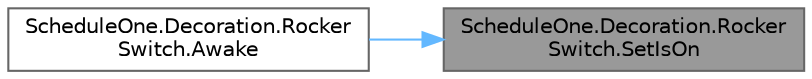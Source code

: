 digraph "ScheduleOne.Decoration.RockerSwitch.SetIsOn"
{
 // LATEX_PDF_SIZE
  bgcolor="transparent";
  edge [fontname=Helvetica,fontsize=10,labelfontname=Helvetica,labelfontsize=10];
  node [fontname=Helvetica,fontsize=10,shape=box,height=0.2,width=0.4];
  rankdir="RL";
  Node1 [id="Node000001",label="ScheduleOne.Decoration.Rocker\lSwitch.SetIsOn",height=0.2,width=0.4,color="gray40", fillcolor="grey60", style="filled", fontcolor="black",tooltip=" "];
  Node1 -> Node2 [id="edge1_Node000001_Node000002",dir="back",color="steelblue1",style="solid",tooltip=" "];
  Node2 [id="Node000002",label="ScheduleOne.Decoration.Rocker\lSwitch.Awake",height=0.2,width=0.4,color="grey40", fillcolor="white", style="filled",URL="$class_schedule_one_1_1_decoration_1_1_rocker_switch.html#a20729b30cbc2686f2918dfdaee1f806f",tooltip=" "];
}
